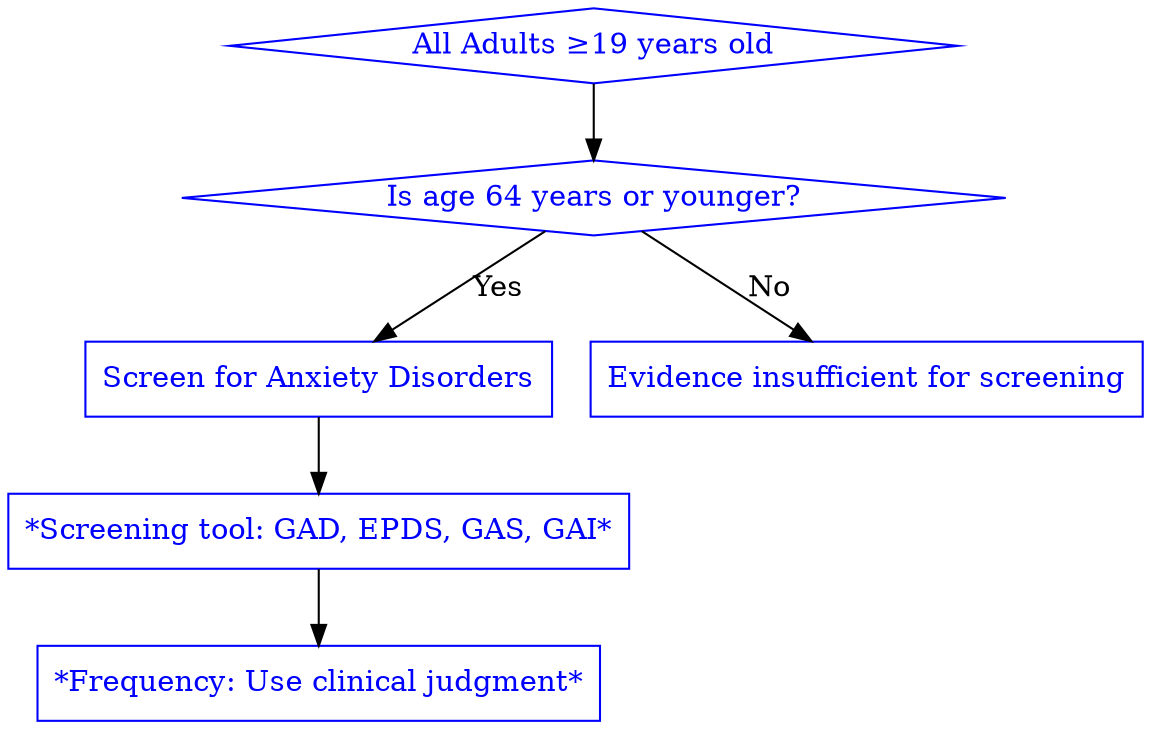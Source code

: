 digraph G {
    rankdir=TB
    node [shape=diamond, color=blue, fontcolor=blue];
    
    "All Adults ≥19 years old" -> "Is age 64 years or younger?"
    "Is age 64 years or younger?" -> "Screen for Anxiety Disorders" [label="Yes"]
    "Is age 64 years or younger?" -> "Evidence insufficient for screening" [label="No"]
    
    "Screen for Anxiety Disorders" -> "*Screening tool: GAD, EPDS, GAS, GAI*"
    "*Screening tool: GAD, EPDS, GAS, GAI*" -> "*Frequency: Use clinical judgment*"

    node [shape=rectangle, color=black, fontcolor=black];
    "Screen for Anxiety Disorders" [shape=rectangle]
    "Evidence insufficient for screening" [shape=rectangle]
    "*Screening tool: GAD, EPDS, GAS, GAI*" [shape=rectangle]
    "*Frequency: Use clinical judgment*" [shape=rectangle]
}